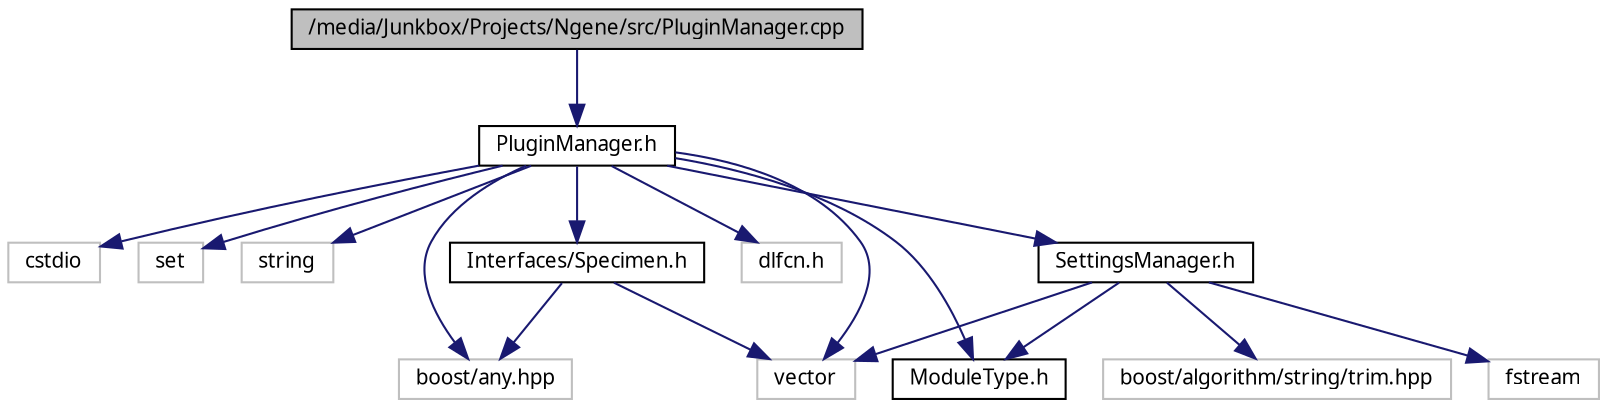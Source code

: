 digraph G
{
  edge [fontname="FreeSans.ttf",fontsize=10,labelfontname="FreeSans.ttf",labelfontsize=10];
  node [fontname="FreeSans.ttf",fontsize=10,shape=record];
  Node1 [label="/media/Junkbox/Projects/Ngene/src/PluginManager.cpp",height=0.2,width=0.4,color="black", fillcolor="grey75", style="filled" fontcolor="black"];
  Node1 -> Node2 [color="midnightblue",fontsize=10,style="solid"];
  Node2 [label="PluginManager.h",height=0.2,width=0.4,color="black", fillcolor="white", style="filled",URL="$PluginManager_8h.html"];
  Node2 -> Node3 [color="midnightblue",fontsize=10,style="solid"];
  Node3 [label="cstdio",height=0.2,width=0.4,color="grey75", fillcolor="white", style="filled"];
  Node2 -> Node4 [color="midnightblue",fontsize=10,style="solid"];
  Node4 [label="set",height=0.2,width=0.4,color="grey75", fillcolor="white", style="filled"];
  Node2 -> Node5 [color="midnightblue",fontsize=10,style="solid"];
  Node5 [label="string",height=0.2,width=0.4,color="grey75", fillcolor="white", style="filled"];
  Node2 -> Node6 [color="midnightblue",fontsize=10,style="solid"];
  Node6 [label="vector",height=0.2,width=0.4,color="grey75", fillcolor="white", style="filled"];
  Node2 -> Node7 [color="midnightblue",fontsize=10,style="solid"];
  Node7 [label="boost/any.hpp",height=0.2,width=0.4,color="grey75", fillcolor="white", style="filled"];
  Node2 -> Node8 [color="midnightblue",fontsize=10,style="solid"];
  Node8 [label="dlfcn.h",height=0.2,width=0.4,color="grey75", fillcolor="white", style="filled"];
  Node2 -> Node9 [color="midnightblue",fontsize=10,style="solid"];
  Node9 [label="ModuleType.h",height=0.2,width=0.4,color="black", fillcolor="white", style="filled",URL="$ModuleType_8h.html"];
  Node2 -> Node10 [color="midnightblue",fontsize=10,style="solid"];
  Node10 [label="Interfaces/Specimen.h",height=0.2,width=0.4,color="black", fillcolor="white", style="filled",URL="$Specimen_8h.html"];
  Node10 -> Node6 [color="midnightblue",fontsize=10,style="solid"];
  Node10 -> Node7 [color="midnightblue",fontsize=10,style="solid"];
  Node2 -> Node11 [color="midnightblue",fontsize=10,style="solid"];
  Node11 [label="SettingsManager.h",height=0.2,width=0.4,color="black", fillcolor="white", style="filled",URL="$SettingsManager_8h.html"];
  Node11 -> Node12 [color="midnightblue",fontsize=10,style="solid"];
  Node12 [label="fstream",height=0.2,width=0.4,color="grey75", fillcolor="white", style="filled"];
  Node11 -> Node6 [color="midnightblue",fontsize=10,style="solid"];
  Node11 -> Node13 [color="midnightblue",fontsize=10,style="solid"];
  Node13 [label="boost/algorithm/string/trim.hpp",height=0.2,width=0.4,color="grey75", fillcolor="white", style="filled"];
  Node11 -> Node9 [color="midnightblue",fontsize=10,style="solid"];
}
